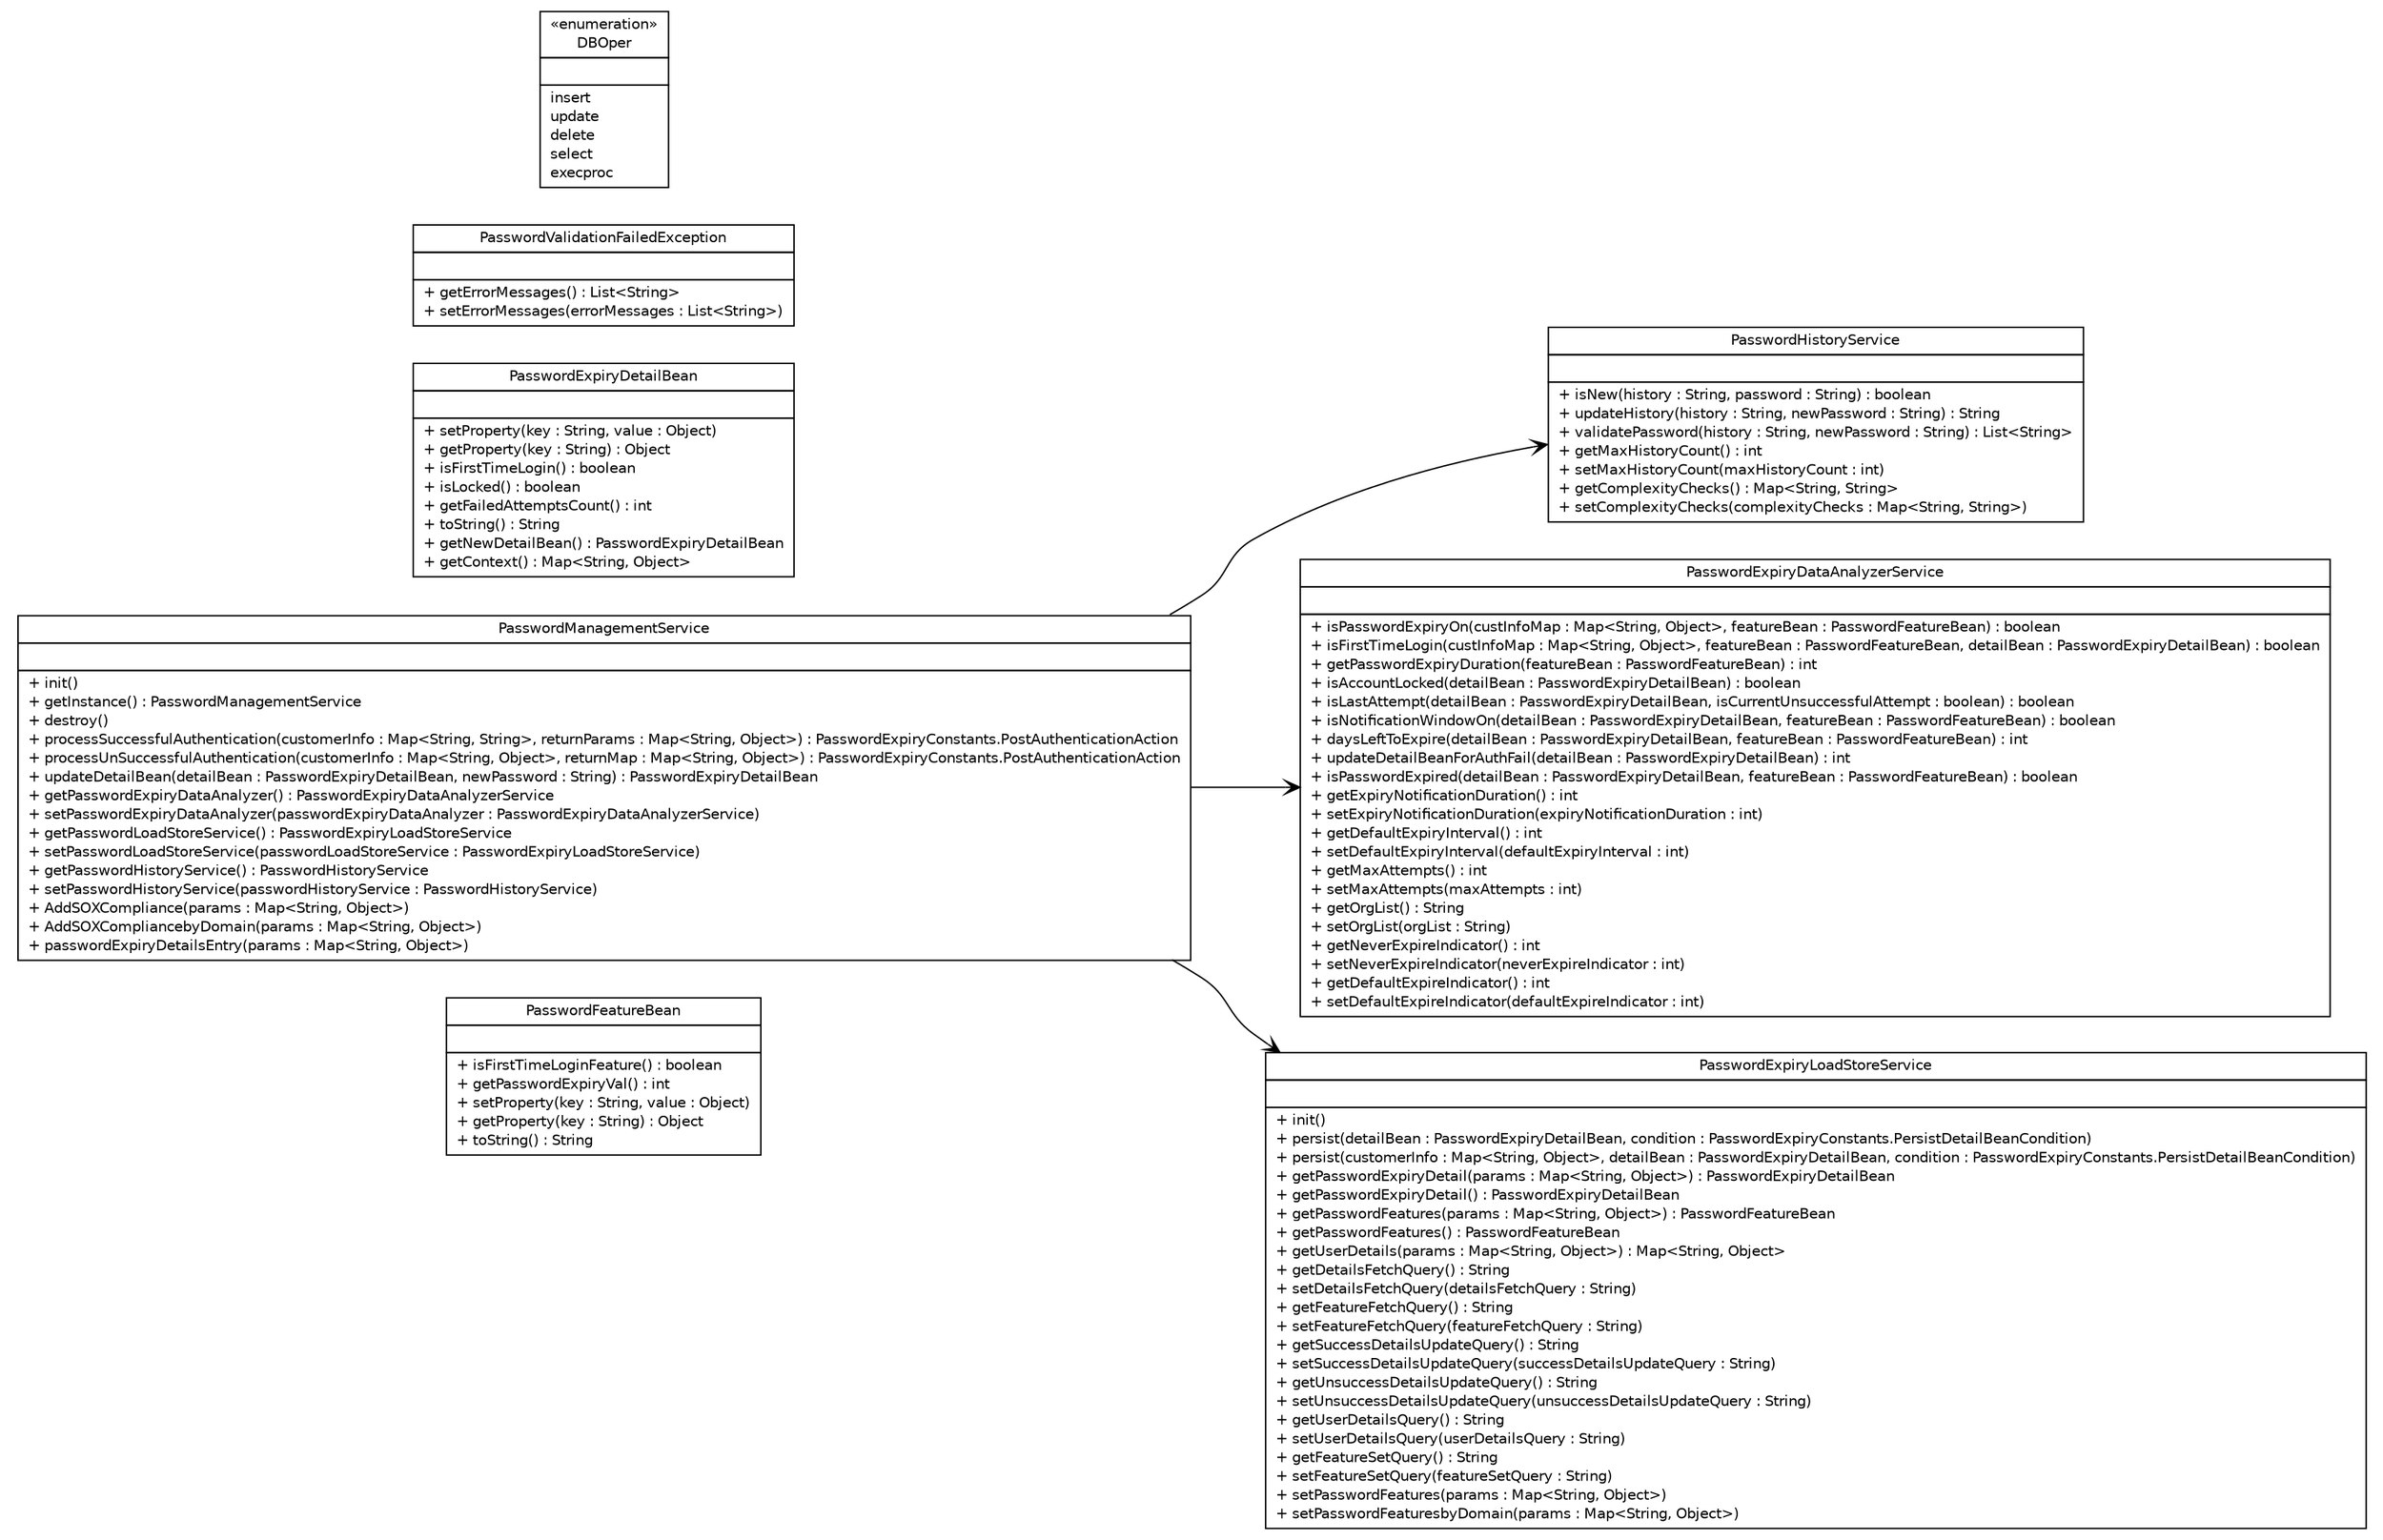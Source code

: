 #!/usr/local/bin/dot
#
# Class diagram 
# Generated by UMLGraph version 5.1 (http://www.umlgraph.org/)
#

digraph G {
	edge [fontname="Helvetica",fontsize=10,labelfontname="Helvetica",labelfontsize=10];
	node [fontname="Helvetica",fontsize=10,shape=plaintext];
	nodesep=0.25;
	ranksep=0.5;
	rankdir=LR;
	// com.inn.headstartdemo.security.mgmt.PasswordFeatureBean
	c0 [label=<<table title="com.inn.headstartdemo.security.mgmt.PasswordFeatureBean" border="0" cellborder="1" cellspacing="0" cellpadding="2" port="p" href="./PasswordFeatureBean.html">
		<tr><td><table border="0" cellspacing="0" cellpadding="1">
<tr><td align="center" balign="center"> PasswordFeatureBean </td></tr>
		</table></td></tr>
		<tr><td><table border="0" cellspacing="0" cellpadding="1">
<tr><td align="left" balign="left">  </td></tr>
		</table></td></tr>
		<tr><td><table border="0" cellspacing="0" cellpadding="1">
<tr><td align="left" balign="left"> + isFirstTimeLoginFeature() : boolean </td></tr>
<tr><td align="left" balign="left"> + getPasswordExpiryVal() : int </td></tr>
<tr><td align="left" balign="left"> + setProperty(key : String, value : Object) </td></tr>
<tr><td align="left" balign="left"> + getProperty(key : String) : Object </td></tr>
<tr><td align="left" balign="left"> + toString() : String </td></tr>
		</table></td></tr>
		</table>>, fontname="Helvetica", fontcolor="black", fontsize=10.0];
	// com.inn.headstartdemo.security.mgmt.PasswordHistoryService
	c1 [label=<<table title="com.inn.headstartdemo.security.mgmt.PasswordHistoryService" border="0" cellborder="1" cellspacing="0" cellpadding="2" port="p" href="./PasswordHistoryService.html">
		<tr><td><table border="0" cellspacing="0" cellpadding="1">
<tr><td align="center" balign="center"> PasswordHistoryService </td></tr>
		</table></td></tr>
		<tr><td><table border="0" cellspacing="0" cellpadding="1">
<tr><td align="left" balign="left">  </td></tr>
		</table></td></tr>
		<tr><td><table border="0" cellspacing="0" cellpadding="1">
<tr><td align="left" balign="left"> + isNew(history : String, password : String) : boolean </td></tr>
<tr><td align="left" balign="left"> + updateHistory(history : String, newPassword : String) : String </td></tr>
<tr><td align="left" balign="left"> + validatePassword(history : String, newPassword : String) : List&lt;String&gt; </td></tr>
<tr><td align="left" balign="left"> + getMaxHistoryCount() : int </td></tr>
<tr><td align="left" balign="left"> + setMaxHistoryCount(maxHistoryCount : int) </td></tr>
<tr><td align="left" balign="left"> + getComplexityChecks() : Map&lt;String, String&gt; </td></tr>
<tr><td align="left" balign="left"> + setComplexityChecks(complexityChecks : Map&lt;String, String&gt;) </td></tr>
		</table></td></tr>
		</table>>, fontname="Helvetica", fontcolor="black", fontsize=10.0];
	// com.inn.headstartdemo.security.mgmt.PasswordExpiryDetailBean
	c2 [label=<<table title="com.inn.headstartdemo.security.mgmt.PasswordExpiryDetailBean" border="0" cellborder="1" cellspacing="0" cellpadding="2" port="p" href="./PasswordExpiryDetailBean.html">
		<tr><td><table border="0" cellspacing="0" cellpadding="1">
<tr><td align="center" balign="center"> PasswordExpiryDetailBean </td></tr>
		</table></td></tr>
		<tr><td><table border="0" cellspacing="0" cellpadding="1">
<tr><td align="left" balign="left">  </td></tr>
		</table></td></tr>
		<tr><td><table border="0" cellspacing="0" cellpadding="1">
<tr><td align="left" balign="left"> + setProperty(key : String, value : Object) </td></tr>
<tr><td align="left" balign="left"> + getProperty(key : String) : Object </td></tr>
<tr><td align="left" balign="left"> + isFirstTimeLogin() : boolean </td></tr>
<tr><td align="left" balign="left"> + isLocked() : boolean </td></tr>
<tr><td align="left" balign="left"> + getFailedAttemptsCount() : int </td></tr>
<tr><td align="left" balign="left"> + toString() : String </td></tr>
<tr><td align="left" balign="left"> + getNewDetailBean() : PasswordExpiryDetailBean </td></tr>
<tr><td align="left" balign="left"> + getContext() : Map&lt;String, Object&gt; </td></tr>
		</table></td></tr>
		</table>>, fontname="Helvetica", fontcolor="black", fontsize=10.0];
	// com.inn.headstartdemo.security.mgmt.PasswordManagementService
	c3 [label=<<table title="com.inn.headstartdemo.security.mgmt.PasswordManagementService" border="0" cellborder="1" cellspacing="0" cellpadding="2" port="p" href="./PasswordManagementService.html">
		<tr><td><table border="0" cellspacing="0" cellpadding="1">
<tr><td align="center" balign="center"> PasswordManagementService </td></tr>
		</table></td></tr>
		<tr><td><table border="0" cellspacing="0" cellpadding="1">
<tr><td align="left" balign="left">  </td></tr>
		</table></td></tr>
		<tr><td><table border="0" cellspacing="0" cellpadding="1">
<tr><td align="left" balign="left"> + init() </td></tr>
<tr><td align="left" balign="left"> + getInstance() : PasswordManagementService </td></tr>
<tr><td align="left" balign="left"> + destroy() </td></tr>
<tr><td align="left" balign="left"> + processSuccessfulAuthentication(customerInfo : Map&lt;String, String&gt;, returnParams : Map&lt;String, Object&gt;) : PasswordExpiryConstants.PostAuthenticationAction </td></tr>
<tr><td align="left" balign="left"> + processUnSuccessfulAuthentication(customerInfo : Map&lt;String, Object&gt;, returnMap : Map&lt;String, Object&gt;) : PasswordExpiryConstants.PostAuthenticationAction </td></tr>
<tr><td align="left" balign="left"> + updateDetailBean(detailBean : PasswordExpiryDetailBean, newPassword : String) : PasswordExpiryDetailBean </td></tr>
<tr><td align="left" balign="left"> + getPasswordExpiryDataAnalyzer() : PasswordExpiryDataAnalyzerService </td></tr>
<tr><td align="left" balign="left"> + setPasswordExpiryDataAnalyzer(passwordExpiryDataAnalyzer : PasswordExpiryDataAnalyzerService) </td></tr>
<tr><td align="left" balign="left"> + getPasswordLoadStoreService() : PasswordExpiryLoadStoreService </td></tr>
<tr><td align="left" balign="left"> + setPasswordLoadStoreService(passwordLoadStoreService : PasswordExpiryLoadStoreService) </td></tr>
<tr><td align="left" balign="left"> + getPasswordHistoryService() : PasswordHistoryService </td></tr>
<tr><td align="left" balign="left"> + setPasswordHistoryService(passwordHistoryService : PasswordHistoryService) </td></tr>
<tr><td align="left" balign="left"> + AddSOXCompliance(params : Map&lt;String, Object&gt;) </td></tr>
<tr><td align="left" balign="left"> + AddSOXCompliancebyDomain(params : Map&lt;String, Object&gt;) </td></tr>
<tr><td align="left" balign="left"> + passwordExpiryDetailsEntry(params : Map&lt;String, Object&gt;) </td></tr>
		</table></td></tr>
		</table>>, fontname="Helvetica", fontcolor="black", fontsize=10.0];
	// com.inn.headstartdemo.security.mgmt.PasswordValidationFailedException
	c4 [label=<<table title="com.inn.headstartdemo.security.mgmt.PasswordValidationFailedException" border="0" cellborder="1" cellspacing="0" cellpadding="2" port="p" href="./PasswordValidationFailedException.html">
		<tr><td><table border="0" cellspacing="0" cellpadding="1">
<tr><td align="center" balign="center"> PasswordValidationFailedException </td></tr>
		</table></td></tr>
		<tr><td><table border="0" cellspacing="0" cellpadding="1">
<tr><td align="left" balign="left">  </td></tr>
		</table></td></tr>
		<tr><td><table border="0" cellspacing="0" cellpadding="1">
<tr><td align="left" balign="left"> + getErrorMessages() : List&lt;String&gt; </td></tr>
<tr><td align="left" balign="left"> + setErrorMessages(errorMessages : List&lt;String&gt;) </td></tr>
		</table></td></tr>
		</table>>, fontname="Helvetica", fontcolor="black", fontsize=10.0];
	// com.inn.headstartdemo.security.mgmt.PasswordExpiryDataAnalyzerService
	c5 [label=<<table title="com.inn.headstartdemo.security.mgmt.PasswordExpiryDataAnalyzerService" border="0" cellborder="1" cellspacing="0" cellpadding="2" port="p" href="./PasswordExpiryDataAnalyzerService.html">
		<tr><td><table border="0" cellspacing="0" cellpadding="1">
<tr><td align="center" balign="center"> PasswordExpiryDataAnalyzerService </td></tr>
		</table></td></tr>
		<tr><td><table border="0" cellspacing="0" cellpadding="1">
<tr><td align="left" balign="left">  </td></tr>
		</table></td></tr>
		<tr><td><table border="0" cellspacing="0" cellpadding="1">
<tr><td align="left" balign="left"> + isPasswordExpiryOn(custInfoMap : Map&lt;String, Object&gt;, featureBean : PasswordFeatureBean) : boolean </td></tr>
<tr><td align="left" balign="left"> + isFirstTimeLogin(custInfoMap : Map&lt;String, Object&gt;, featureBean : PasswordFeatureBean, detailBean : PasswordExpiryDetailBean) : boolean </td></tr>
<tr><td align="left" balign="left"> + getPasswordExpiryDuration(featureBean : PasswordFeatureBean) : int </td></tr>
<tr><td align="left" balign="left"> + isAccountLocked(detailBean : PasswordExpiryDetailBean) : boolean </td></tr>
<tr><td align="left" balign="left"> + isLastAttempt(detailBean : PasswordExpiryDetailBean, isCurrentUnsuccessfulAttempt : boolean) : boolean </td></tr>
<tr><td align="left" balign="left"> + isNotificationWindowOn(detailBean : PasswordExpiryDetailBean, featureBean : PasswordFeatureBean) : boolean </td></tr>
<tr><td align="left" balign="left"> + daysLeftToExpire(detailBean : PasswordExpiryDetailBean, featureBean : PasswordFeatureBean) : int </td></tr>
<tr><td align="left" balign="left"> + updateDetailBeanForAuthFail(detailBean : PasswordExpiryDetailBean) : int </td></tr>
<tr><td align="left" balign="left"> + isPasswordExpired(detailBean : PasswordExpiryDetailBean, featureBean : PasswordFeatureBean) : boolean </td></tr>
<tr><td align="left" balign="left"> + getExpiryNotificationDuration() : int </td></tr>
<tr><td align="left" balign="left"> + setExpiryNotificationDuration(expiryNotificationDuration : int) </td></tr>
<tr><td align="left" balign="left"> + getDefaultExpiryInterval() : int </td></tr>
<tr><td align="left" balign="left"> + setDefaultExpiryInterval(defaultExpiryInterval : int) </td></tr>
<tr><td align="left" balign="left"> + getMaxAttempts() : int </td></tr>
<tr><td align="left" balign="left"> + setMaxAttempts(maxAttempts : int) </td></tr>
<tr><td align="left" balign="left"> + getOrgList() : String </td></tr>
<tr><td align="left" balign="left"> + setOrgList(orgList : String) </td></tr>
<tr><td align="left" balign="left"> + getNeverExpireIndicator() : int </td></tr>
<tr><td align="left" balign="left"> + setNeverExpireIndicator(neverExpireIndicator : int) </td></tr>
<tr><td align="left" balign="left"> + getDefaultExpireIndicator() : int </td></tr>
<tr><td align="left" balign="left"> + setDefaultExpireIndicator(defaultExpireIndicator : int) </td></tr>
		</table></td></tr>
		</table>>, fontname="Helvetica", fontcolor="black", fontsize=10.0];
	// com.inn.headstartdemo.security.mgmt.PasswordExpiryLoadStoreService
	c6 [label=<<table title="com.inn.headstartdemo.security.mgmt.PasswordExpiryLoadStoreService" border="0" cellborder="1" cellspacing="0" cellpadding="2" port="p" href="./PasswordExpiryLoadStoreService.html">
		<tr><td><table border="0" cellspacing="0" cellpadding="1">
<tr><td align="center" balign="center"> PasswordExpiryLoadStoreService </td></tr>
		</table></td></tr>
		<tr><td><table border="0" cellspacing="0" cellpadding="1">
<tr><td align="left" balign="left">  </td></tr>
		</table></td></tr>
		<tr><td><table border="0" cellspacing="0" cellpadding="1">
<tr><td align="left" balign="left"> + init() </td></tr>
<tr><td align="left" balign="left"> + persist(detailBean : PasswordExpiryDetailBean, condition : PasswordExpiryConstants.PersistDetailBeanCondition) </td></tr>
<tr><td align="left" balign="left"> + persist(customerInfo : Map&lt;String, Object&gt;, detailBean : PasswordExpiryDetailBean, condition : PasswordExpiryConstants.PersistDetailBeanCondition) </td></tr>
<tr><td align="left" balign="left"> + getPasswordExpiryDetail(params : Map&lt;String, Object&gt;) : PasswordExpiryDetailBean </td></tr>
<tr><td align="left" balign="left"> + getPasswordExpiryDetail() : PasswordExpiryDetailBean </td></tr>
<tr><td align="left" balign="left"> + getPasswordFeatures(params : Map&lt;String, Object&gt;) : PasswordFeatureBean </td></tr>
<tr><td align="left" balign="left"> + getPasswordFeatures() : PasswordFeatureBean </td></tr>
<tr><td align="left" balign="left"> + getUserDetails(params : Map&lt;String, Object&gt;) : Map&lt;String, Object&gt; </td></tr>
<tr><td align="left" balign="left"> + getDetailsFetchQuery() : String </td></tr>
<tr><td align="left" balign="left"> + setDetailsFetchQuery(detailsFetchQuery : String) </td></tr>
<tr><td align="left" balign="left"> + getFeatureFetchQuery() : String </td></tr>
<tr><td align="left" balign="left"> + setFeatureFetchQuery(featureFetchQuery : String) </td></tr>
<tr><td align="left" balign="left"> + getSuccessDetailsUpdateQuery() : String </td></tr>
<tr><td align="left" balign="left"> + setSuccessDetailsUpdateQuery(successDetailsUpdateQuery : String) </td></tr>
<tr><td align="left" balign="left"> + getUnsuccessDetailsUpdateQuery() : String </td></tr>
<tr><td align="left" balign="left"> + setUnsuccessDetailsUpdateQuery(unsuccessDetailsUpdateQuery : String) </td></tr>
<tr><td align="left" balign="left"> + getUserDetailsQuery() : String </td></tr>
<tr><td align="left" balign="left"> + setUserDetailsQuery(userDetailsQuery : String) </td></tr>
<tr><td align="left" balign="left"> + getFeatureSetQuery() : String </td></tr>
<tr><td align="left" balign="left"> + setFeatureSetQuery(featureSetQuery : String) </td></tr>
<tr><td align="left" balign="left"> + setPasswordFeatures(params : Map&lt;String, Object&gt;) </td></tr>
<tr><td align="left" balign="left"> + setPasswordFeaturesbyDomain(params : Map&lt;String, Object&gt;) </td></tr>
		</table></td></tr>
		</table>>, fontname="Helvetica", fontcolor="black", fontsize=10.0];
	// com.inn.headstartdemo.security.mgmt.PasswordExpiryLoadStoreService.DBOper
	c7 [label=<<table title="com.inn.headstartdemo.security.mgmt.PasswordExpiryLoadStoreService.DBOper" border="0" cellborder="1" cellspacing="0" cellpadding="2" port="p" href="./PasswordExpiryLoadStoreService.DBOper.html">
		<tr><td><table border="0" cellspacing="0" cellpadding="1">
<tr><td align="center" balign="center"> &#171;enumeration&#187; </td></tr>
<tr><td align="center" balign="center"> DBOper </td></tr>
		</table></td></tr>
		<tr><td><table border="0" cellspacing="0" cellpadding="1">
<tr><td align="left" balign="left">  </td></tr>
		</table></td></tr>
		<tr><td><table border="0" cellspacing="0" cellpadding="1">
<tr><td align="left" balign="left"> insert </td></tr>
<tr><td align="left" balign="left"> update </td></tr>
<tr><td align="left" balign="left"> delete </td></tr>
<tr><td align="left" balign="left"> select </td></tr>
<tr><td align="left" balign="left"> execproc </td></tr>
		</table></td></tr>
		</table>>, fontname="Helvetica", fontcolor="black", fontsize=10.0];
	// com.inn.headstartdemo.security.mgmt.PasswordManagementService NAVASSOC com.inn.headstartdemo.security.mgmt.PasswordExpiryDataAnalyzerService
	c3:p -> c5:p [taillabel="", label="", headlabel="", fontname="Helvetica", fontcolor="black", fontsize=10.0, color="black", arrowhead=open];
	// com.inn.headstartdemo.security.mgmt.PasswordManagementService NAVASSOC com.inn.headstartdemo.security.mgmt.PasswordExpiryLoadStoreService
	c3:p -> c6:p [taillabel="", label="", headlabel="", fontname="Helvetica", fontcolor="black", fontsize=10.0, color="black", arrowhead=open];
	// com.inn.headstartdemo.security.mgmt.PasswordManagementService NAVASSOC com.inn.headstartdemo.security.mgmt.PasswordHistoryService
	c3:p -> c1:p [taillabel="", label="", headlabel="", fontname="Helvetica", fontcolor="black", fontsize=10.0, color="black", arrowhead=open];
}

